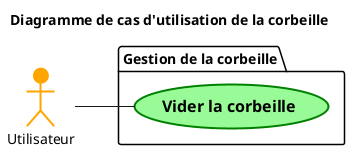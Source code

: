@startuml  
title Diagramme de cas d'utilisation de la corbeille

left to right direction

actor Utilisateur #Orange;line:Orange;line.bold

package "Gestion de la corbeille" {
    usecase "== Vider la corbeille" as UC24 #PaleGreen;line:Green;line.bold
}

Utilisateur -- UC24

@enduml